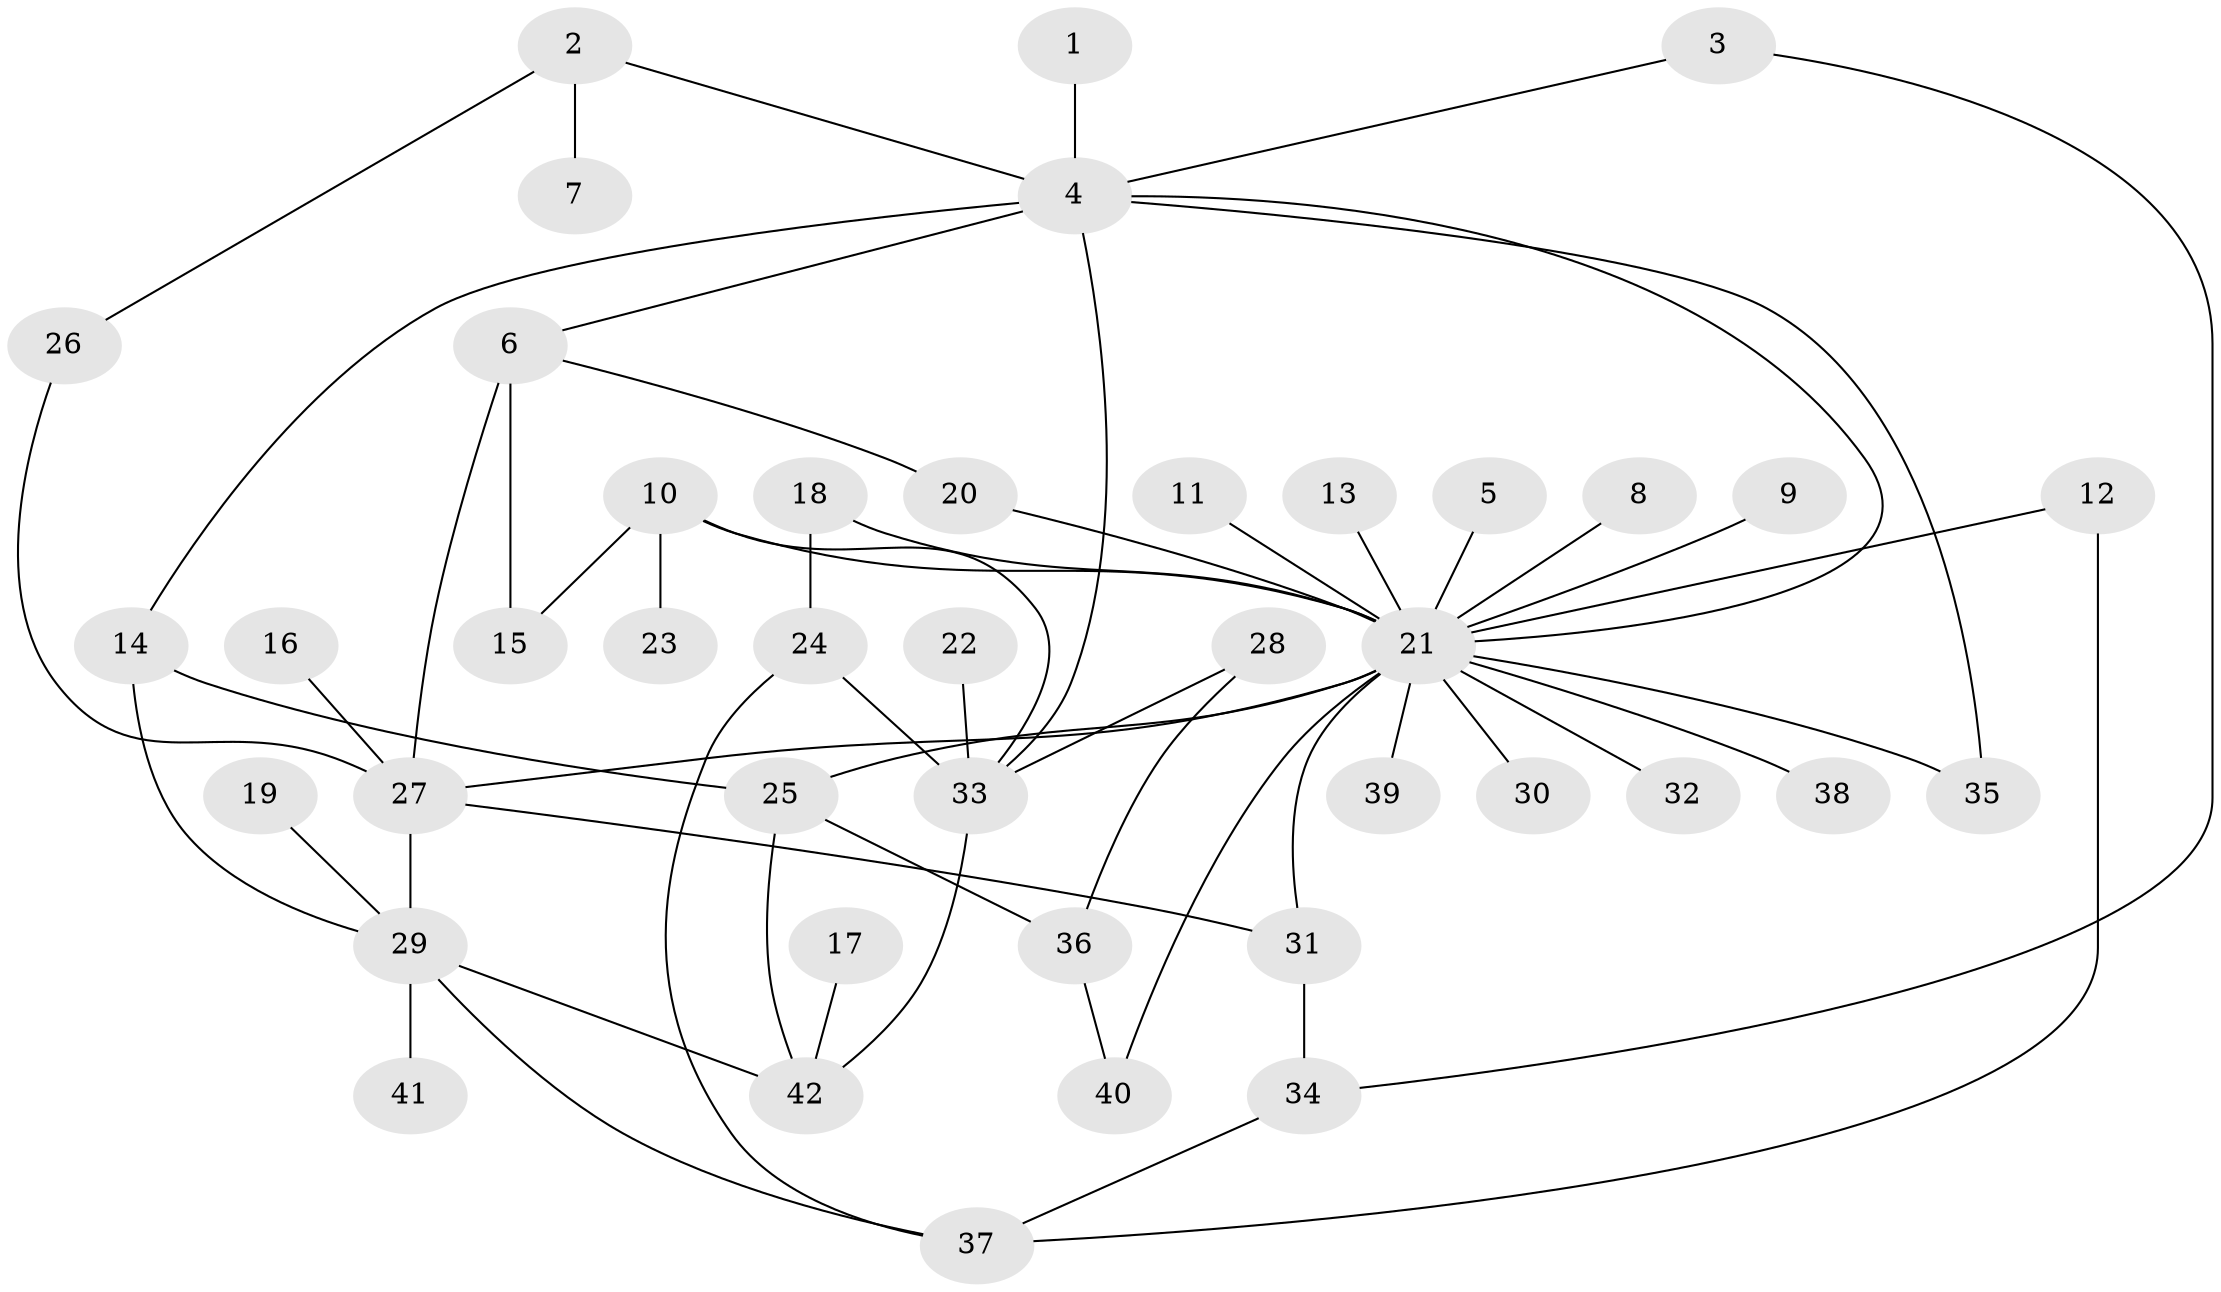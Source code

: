 // original degree distribution, {25: 0.011904761904761904, 8: 0.03571428571428571, 10: 0.011904761904761904, 3: 0.11904761904761904, 2: 0.30952380952380953, 6: 0.03571428571428571, 5: 0.011904761904761904, 1: 0.42857142857142855, 4: 0.03571428571428571}
// Generated by graph-tools (version 1.1) at 2025/36/03/04/25 23:36:54]
// undirected, 42 vertices, 59 edges
graph export_dot {
  node [color=gray90,style=filled];
  1;
  2;
  3;
  4;
  5;
  6;
  7;
  8;
  9;
  10;
  11;
  12;
  13;
  14;
  15;
  16;
  17;
  18;
  19;
  20;
  21;
  22;
  23;
  24;
  25;
  26;
  27;
  28;
  29;
  30;
  31;
  32;
  33;
  34;
  35;
  36;
  37;
  38;
  39;
  40;
  41;
  42;
  1 -- 4 [weight=1.0];
  2 -- 4 [weight=1.0];
  2 -- 7 [weight=1.0];
  2 -- 26 [weight=1.0];
  3 -- 4 [weight=1.0];
  3 -- 34 [weight=1.0];
  4 -- 6 [weight=1.0];
  4 -- 14 [weight=1.0];
  4 -- 21 [weight=1.0];
  4 -- 33 [weight=1.0];
  4 -- 35 [weight=1.0];
  5 -- 21 [weight=1.0];
  6 -- 15 [weight=2.0];
  6 -- 20 [weight=1.0];
  6 -- 27 [weight=1.0];
  8 -- 21 [weight=1.0];
  9 -- 21 [weight=1.0];
  10 -- 15 [weight=1.0];
  10 -- 21 [weight=1.0];
  10 -- 23 [weight=1.0];
  10 -- 33 [weight=1.0];
  11 -- 21 [weight=1.0];
  12 -- 21 [weight=1.0];
  12 -- 37 [weight=1.0];
  13 -- 21 [weight=1.0];
  14 -- 25 [weight=1.0];
  14 -- 29 [weight=1.0];
  16 -- 27 [weight=1.0];
  17 -- 42 [weight=1.0];
  18 -- 21 [weight=1.0];
  18 -- 24 [weight=1.0];
  19 -- 29 [weight=1.0];
  20 -- 21 [weight=1.0];
  21 -- 25 [weight=1.0];
  21 -- 27 [weight=1.0];
  21 -- 30 [weight=1.0];
  21 -- 31 [weight=1.0];
  21 -- 32 [weight=1.0];
  21 -- 35 [weight=1.0];
  21 -- 38 [weight=1.0];
  21 -- 39 [weight=1.0];
  21 -- 40 [weight=1.0];
  22 -- 33 [weight=1.0];
  24 -- 33 [weight=1.0];
  24 -- 37 [weight=1.0];
  25 -- 36 [weight=1.0];
  25 -- 42 [weight=1.0];
  26 -- 27 [weight=1.0];
  27 -- 29 [weight=1.0];
  27 -- 31 [weight=1.0];
  28 -- 33 [weight=1.0];
  28 -- 36 [weight=1.0];
  29 -- 37 [weight=1.0];
  29 -- 41 [weight=1.0];
  29 -- 42 [weight=1.0];
  31 -- 34 [weight=1.0];
  33 -- 42 [weight=1.0];
  34 -- 37 [weight=1.0];
  36 -- 40 [weight=1.0];
}
